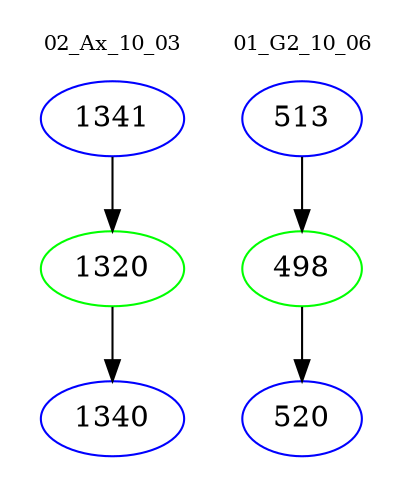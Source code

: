 digraph{
subgraph cluster_0 {
color = white
label = "02_Ax_10_03";
fontsize=10;
T0_1341 [label="1341", color="blue"]
T0_1341 -> T0_1320 [color="black"]
T0_1320 [label="1320", color="green"]
T0_1320 -> T0_1340 [color="black"]
T0_1340 [label="1340", color="blue"]
}
subgraph cluster_1 {
color = white
label = "01_G2_10_06";
fontsize=10;
T1_513 [label="513", color="blue"]
T1_513 -> T1_498 [color="black"]
T1_498 [label="498", color="green"]
T1_498 -> T1_520 [color="black"]
T1_520 [label="520", color="blue"]
}
}
